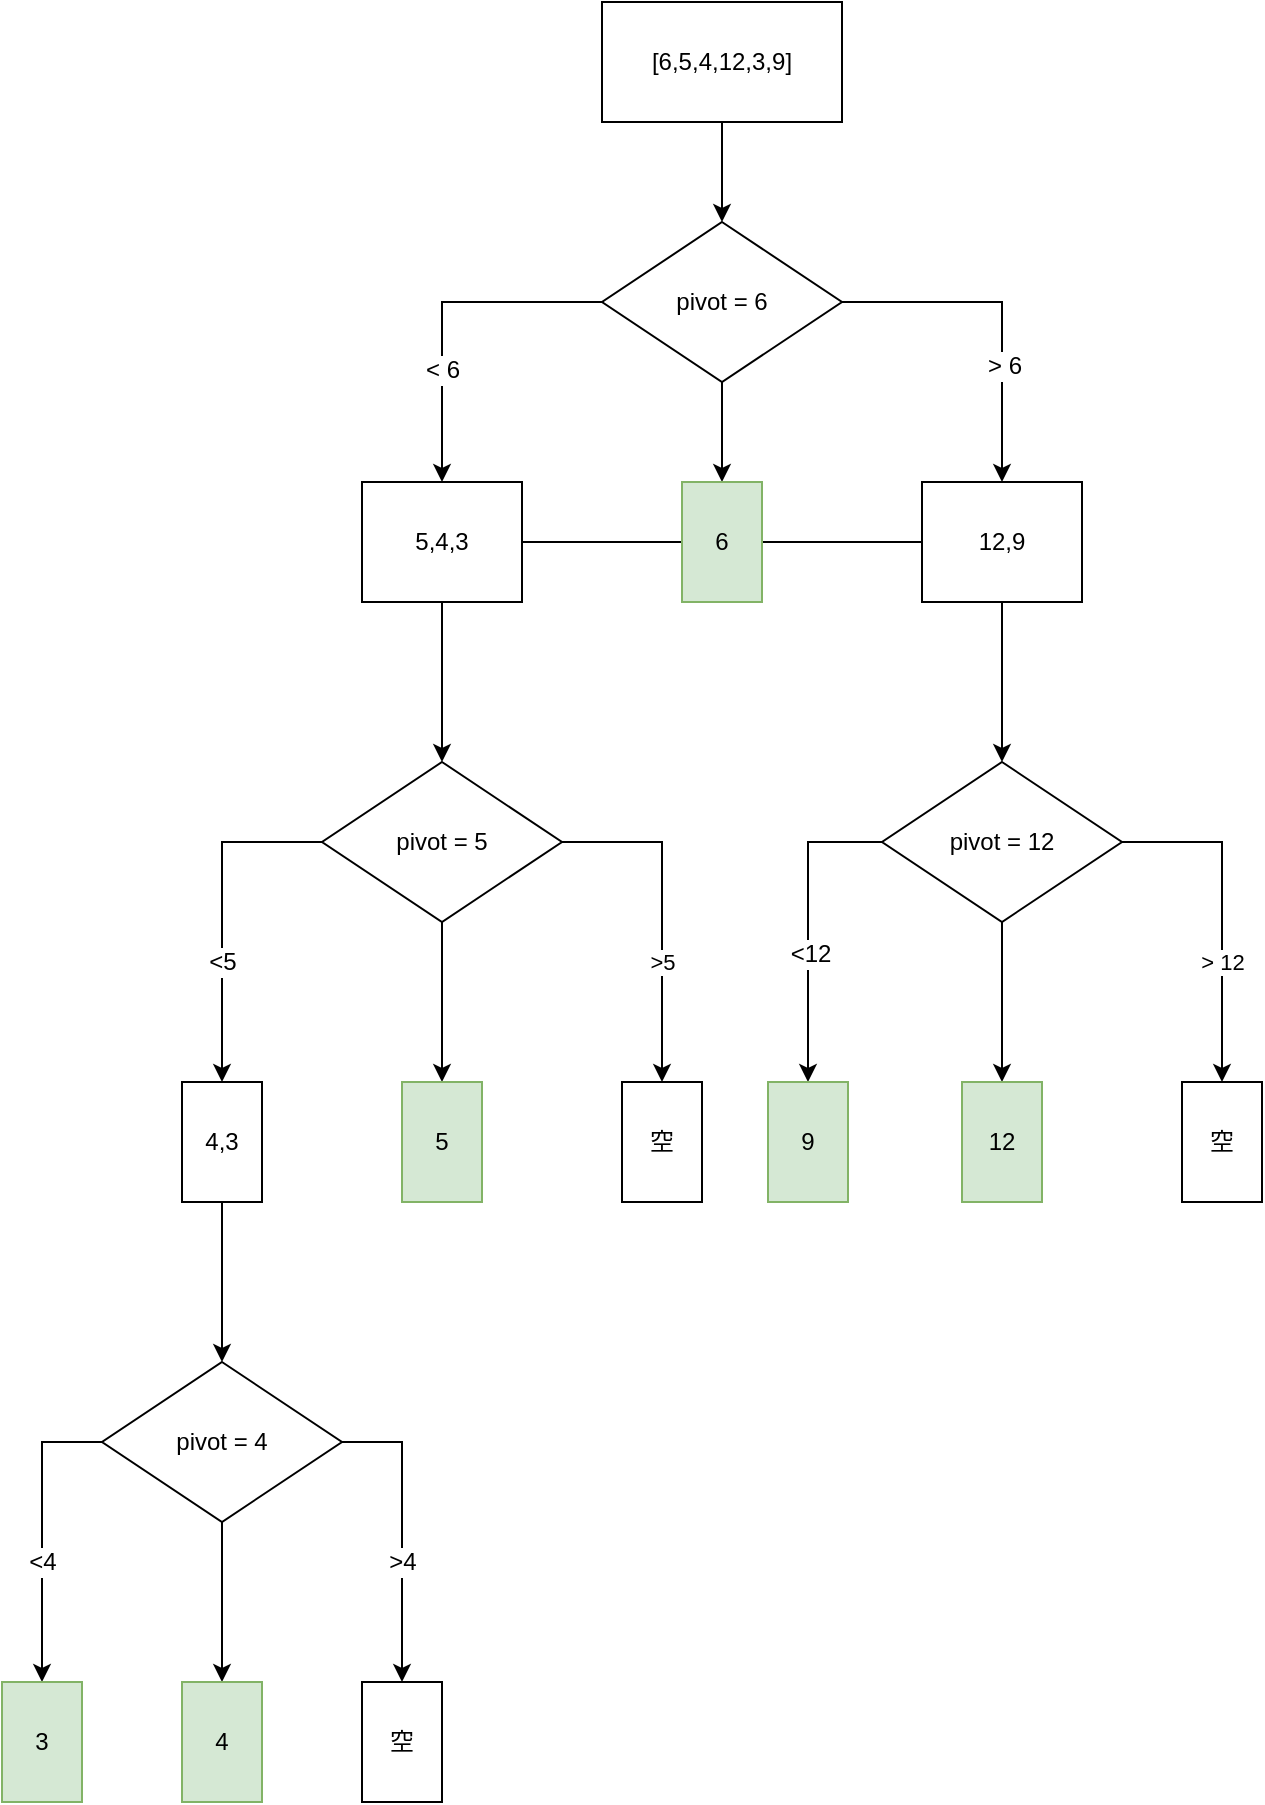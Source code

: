 <mxfile version="12.4.7" type="github">
  <diagram id="O758KTrr7liuaa_ls6n9" name="第 1 页">
    <mxGraphModel dx="1424" dy="768" grid="1" gridSize="10" guides="1" tooltips="1" connect="1" arrows="1" fold="1" page="1" pageScale="1" pageWidth="827" pageHeight="1169" math="1" shadow="0">
      <root>
        <mxCell id="0"/>
        <mxCell id="1" parent="0"/>
        <mxCell id="smJ_Glh9SqQhHsjIq0Uy-3" value="" style="edgeStyle=orthogonalEdgeStyle;rounded=0;orthogonalLoop=1;jettySize=auto;html=1;entryX=0.5;entryY=0;entryDx=0;entryDy=0;" parent="1" source="smJ_Glh9SqQhHsjIq0Uy-1" target="smJ_Glh9SqQhHsjIq0Uy-4" edge="1">
          <mxGeometry relative="1" as="geometry">
            <mxPoint x="370" y="320" as="targetPoint"/>
          </mxGeometry>
        </mxCell>
        <mxCell id="smJ_Glh9SqQhHsjIq0Uy-1" value="[6,5,4,12,3,9]" style="rounded=0;whiteSpace=wrap;html=1;" parent="1" vertex="1">
          <mxGeometry x="310" y="240" width="120" height="60" as="geometry"/>
        </mxCell>
        <mxCell id="smJ_Glh9SqQhHsjIq0Uy-7" value="" style="edgeStyle=orthogonalEdgeStyle;rounded=0;orthogonalLoop=1;jettySize=auto;html=1;" parent="1" source="smJ_Glh9SqQhHsjIq0Uy-4" edge="1">
          <mxGeometry relative="1" as="geometry">
            <mxPoint x="370" y="480" as="targetPoint"/>
          </mxGeometry>
        </mxCell>
        <mxCell id="smJ_Glh9SqQhHsjIq0Uy-12" value="" style="edgeStyle=orthogonalEdgeStyle;rounded=0;orthogonalLoop=1;jettySize=auto;html=1;endArrow=classic;endFill=1;entryX=0.5;entryY=0;entryDx=0;entryDy=0;" parent="1" source="smJ_Glh9SqQhHsjIq0Uy-4" target="smJ_Glh9SqQhHsjIq0Uy-9" edge="1">
          <mxGeometry relative="1" as="geometry">
            <mxPoint x="230" y="360" as="targetPoint"/>
          </mxGeometry>
        </mxCell>
        <mxCell id="smJ_Glh9SqQhHsjIq0Uy-13" value="&amp;lt; 6" style="text;html=1;align=center;verticalAlign=middle;resizable=0;points=[];labelBackgroundColor=#ffffff;" parent="smJ_Glh9SqQhHsjIq0Uy-12" vertex="1" connectable="0">
          <mxGeometry x="0.078" y="1" relative="1" as="geometry">
            <mxPoint x="-1" y="22" as="offset"/>
          </mxGeometry>
        </mxCell>
        <mxCell id="smJ_Glh9SqQhHsjIq0Uy-15" value="" style="edgeStyle=orthogonalEdgeStyle;rounded=0;orthogonalLoop=1;jettySize=auto;html=1;endArrow=classic;endFill=1;entryX=0.5;entryY=0;entryDx=0;entryDy=0;" parent="1" source="smJ_Glh9SqQhHsjIq0Uy-4" target="smJ_Glh9SqQhHsjIq0Uy-16" edge="1">
          <mxGeometry relative="1" as="geometry">
            <mxPoint x="510" y="360" as="targetPoint"/>
          </mxGeometry>
        </mxCell>
        <mxCell id="smJ_Glh9SqQhHsjIq0Uy-18" value="&amp;gt; 6&lt;br&gt;" style="text;html=1;align=center;verticalAlign=middle;resizable=0;points=[];labelBackgroundColor=#ffffff;" parent="smJ_Glh9SqQhHsjIq0Uy-15" vertex="1" connectable="0">
          <mxGeometry x="0.32" y="1" relative="1" as="geometry">
            <mxPoint as="offset"/>
          </mxGeometry>
        </mxCell>
        <mxCell id="smJ_Glh9SqQhHsjIq0Uy-4" value="pivot = 6" style="rhombus;whiteSpace=wrap;html=1;rounded=0;shadow=0;" parent="1" vertex="1">
          <mxGeometry x="310" y="350" width="120" height="80" as="geometry"/>
        </mxCell>
        <mxCell id="smJ_Glh9SqQhHsjIq0Uy-10" value="" style="edgeStyle=orthogonalEdgeStyle;rounded=0;orthogonalLoop=1;jettySize=auto;html=1;endArrow=none;endFill=0;" parent="1" source="smJ_Glh9SqQhHsjIq0Uy-8" target="smJ_Glh9SqQhHsjIq0Uy-9" edge="1">
          <mxGeometry relative="1" as="geometry"/>
        </mxCell>
        <mxCell id="smJ_Glh9SqQhHsjIq0Uy-17" value="" style="edgeStyle=orthogonalEdgeStyle;rounded=0;orthogonalLoop=1;jettySize=auto;html=1;endArrow=none;endFill=0;" parent="1" source="smJ_Glh9SqQhHsjIq0Uy-8" target="smJ_Glh9SqQhHsjIq0Uy-16" edge="1">
          <mxGeometry relative="1" as="geometry"/>
        </mxCell>
        <mxCell id="smJ_Glh9SqQhHsjIq0Uy-8" value="6" style="rounded=0;whiteSpace=wrap;html=1;fillColor=#d5e8d4;strokeColor=#82b366;" parent="1" vertex="1">
          <mxGeometry x="350" y="480" width="40" height="60" as="geometry"/>
        </mxCell>
        <mxCell id="smJ_Glh9SqQhHsjIq0Uy-20" value="" style="edgeStyle=orthogonalEdgeStyle;rounded=0;orthogonalLoop=1;jettySize=auto;html=1;endArrow=classic;endFill=1;" parent="1" source="smJ_Glh9SqQhHsjIq0Uy-9" edge="1">
          <mxGeometry relative="1" as="geometry">
            <mxPoint x="230" y="620" as="targetPoint"/>
          </mxGeometry>
        </mxCell>
        <mxCell id="smJ_Glh9SqQhHsjIq0Uy-9" value="5,4,3" style="rounded=0;whiteSpace=wrap;html=1;" parent="1" vertex="1">
          <mxGeometry x="190" y="480" width="80" height="60" as="geometry"/>
        </mxCell>
        <mxCell id="smJ_Glh9SqQhHsjIq0Uy-47" value="" style="edgeStyle=orthogonalEdgeStyle;rounded=0;orthogonalLoop=1;jettySize=auto;html=1;endArrow=classic;endFill=1;" parent="1" source="smJ_Glh9SqQhHsjIq0Uy-16" edge="1">
          <mxGeometry relative="1" as="geometry">
            <mxPoint x="510" y="620" as="targetPoint"/>
          </mxGeometry>
        </mxCell>
        <mxCell id="smJ_Glh9SqQhHsjIq0Uy-16" value="12,9" style="rounded=0;whiteSpace=wrap;html=1;" parent="1" vertex="1">
          <mxGeometry x="470" y="480" width="80" height="60" as="geometry"/>
        </mxCell>
        <mxCell id="smJ_Glh9SqQhHsjIq0Uy-23" value="" style="edgeStyle=orthogonalEdgeStyle;rounded=0;orthogonalLoop=1;jettySize=auto;html=1;endArrow=classic;endFill=1;" parent="1" source="smJ_Glh9SqQhHsjIq0Uy-21" edge="1">
          <mxGeometry relative="1" as="geometry">
            <mxPoint x="230" y="780" as="targetPoint"/>
          </mxGeometry>
        </mxCell>
        <mxCell id="smJ_Glh9SqQhHsjIq0Uy-26" value="" style="edgeStyle=orthogonalEdgeStyle;rounded=0;orthogonalLoop=1;jettySize=auto;html=1;endArrow=classic;endFill=1;" parent="1" source="smJ_Glh9SqQhHsjIq0Uy-21" target="smJ_Glh9SqQhHsjIq0Uy-27" edge="1">
          <mxGeometry relative="1" as="geometry">
            <mxPoint x="90" y="660" as="targetPoint"/>
          </mxGeometry>
        </mxCell>
        <mxCell id="smJ_Glh9SqQhHsjIq0Uy-31" value="&amp;lt;5" style="text;html=1;align=center;verticalAlign=middle;resizable=0;points=[];labelBackgroundColor=#ffffff;" parent="smJ_Glh9SqQhHsjIq0Uy-26" vertex="1" connectable="0">
          <mxGeometry x="0.353" y="-1" relative="1" as="geometry">
            <mxPoint x="1" y="-5" as="offset"/>
          </mxGeometry>
        </mxCell>
        <mxCell id="smJ_Glh9SqQhHsjIq0Uy-29" value="&amp;gt;5&lt;br&gt;" style="edgeStyle=orthogonalEdgeStyle;rounded=0;orthogonalLoop=1;jettySize=auto;html=1;endArrow=classic;endFill=1;entryX=0.5;entryY=0;entryDx=0;entryDy=0;" parent="1" source="smJ_Glh9SqQhHsjIq0Uy-21" target="smJ_Glh9SqQhHsjIq0Uy-30" edge="1">
          <mxGeometry x="0.294" relative="1" as="geometry">
            <mxPoint x="360" y="700" as="targetPoint"/>
            <mxPoint as="offset"/>
          </mxGeometry>
        </mxCell>
        <mxCell id="smJ_Glh9SqQhHsjIq0Uy-21" value="pivot = 5" style="rhombus;whiteSpace=wrap;html=1;" parent="1" vertex="1">
          <mxGeometry x="170" y="620" width="120" height="80" as="geometry"/>
        </mxCell>
        <mxCell id="smJ_Glh9SqQhHsjIq0Uy-24" value="5" style="rounded=0;whiteSpace=wrap;html=1;fillColor=#d5e8d4;strokeColor=#82b366;" parent="1" vertex="1">
          <mxGeometry x="210" y="780" width="40" height="60" as="geometry"/>
        </mxCell>
        <mxCell id="smJ_Glh9SqQhHsjIq0Uy-33" value="" style="edgeStyle=orthogonalEdgeStyle;rounded=0;orthogonalLoop=1;jettySize=auto;html=1;endArrow=classic;endFill=1;" parent="1" source="smJ_Glh9SqQhHsjIq0Uy-27" edge="1">
          <mxGeometry relative="1" as="geometry">
            <mxPoint x="120" y="920" as="targetPoint"/>
          </mxGeometry>
        </mxCell>
        <mxCell id="smJ_Glh9SqQhHsjIq0Uy-27" value="4,3" style="rounded=0;whiteSpace=wrap;html=1;" parent="1" vertex="1">
          <mxGeometry x="100" y="780" width="40" height="60" as="geometry"/>
        </mxCell>
        <mxCell id="smJ_Glh9SqQhHsjIq0Uy-30" value="空" style="rounded=0;whiteSpace=wrap;html=1;" parent="1" vertex="1">
          <mxGeometry x="320" y="780" width="40" height="60" as="geometry"/>
        </mxCell>
        <mxCell id="smJ_Glh9SqQhHsjIq0Uy-36" value="" style="edgeStyle=orthogonalEdgeStyle;rounded=0;orthogonalLoop=1;jettySize=auto;html=1;endArrow=classic;endFill=1;" parent="1" source="smJ_Glh9SqQhHsjIq0Uy-34" edge="1">
          <mxGeometry relative="1" as="geometry">
            <mxPoint x="120" y="1080" as="targetPoint"/>
          </mxGeometry>
        </mxCell>
        <mxCell id="smJ_Glh9SqQhHsjIq0Uy-39" value="" style="edgeStyle=orthogonalEdgeStyle;rounded=0;orthogonalLoop=1;jettySize=auto;html=1;endArrow=classic;endFill=1;" parent="1" source="smJ_Glh9SqQhHsjIq0Uy-34" target="smJ_Glh9SqQhHsjIq0Uy-40" edge="1">
          <mxGeometry relative="1" as="geometry">
            <mxPoint x="-20" y="960" as="targetPoint"/>
          </mxGeometry>
        </mxCell>
        <mxCell id="smJ_Glh9SqQhHsjIq0Uy-44" value="&amp;lt;4" style="text;html=1;align=center;verticalAlign=middle;resizable=0;points=[];labelBackgroundColor=#ffffff;" parent="smJ_Glh9SqQhHsjIq0Uy-39" vertex="1" connectable="0">
          <mxGeometry x="0.147" y="-1" relative="1" as="geometry">
            <mxPoint x="1" y="4" as="offset"/>
          </mxGeometry>
        </mxCell>
        <mxCell id="smJ_Glh9SqQhHsjIq0Uy-42" value="" style="edgeStyle=orthogonalEdgeStyle;rounded=0;orthogonalLoop=1;jettySize=auto;html=1;endArrow=classic;endFill=1;entryX=0.5;entryY=0;entryDx=0;entryDy=0;" parent="1" source="smJ_Glh9SqQhHsjIq0Uy-34" target="smJ_Glh9SqQhHsjIq0Uy-43" edge="1">
          <mxGeometry relative="1" as="geometry">
            <mxPoint x="260" y="960" as="targetPoint"/>
          </mxGeometry>
        </mxCell>
        <mxCell id="smJ_Glh9SqQhHsjIq0Uy-45" value="&amp;gt;4" style="text;html=1;align=center;verticalAlign=middle;resizable=0;points=[];labelBackgroundColor=#ffffff;" parent="smJ_Glh9SqQhHsjIq0Uy-42" vertex="1" connectable="0">
          <mxGeometry x="0.253" y="-1" relative="1" as="geometry">
            <mxPoint x="1" y="-4" as="offset"/>
          </mxGeometry>
        </mxCell>
        <mxCell id="smJ_Glh9SqQhHsjIq0Uy-34" value="pivot = 4" style="rhombus;whiteSpace=wrap;html=1;" parent="1" vertex="1">
          <mxGeometry x="60" y="920" width="120" height="80" as="geometry"/>
        </mxCell>
        <mxCell id="smJ_Glh9SqQhHsjIq0Uy-37" value="4" style="rounded=0;whiteSpace=wrap;html=1;fillColor=#d5e8d4;strokeColor=#82b366;" parent="1" vertex="1">
          <mxGeometry x="100" y="1080" width="40" height="60" as="geometry"/>
        </mxCell>
        <mxCell id="smJ_Glh9SqQhHsjIq0Uy-40" value="3" style="rounded=0;whiteSpace=wrap;html=1;fillColor=#d5e8d4;strokeColor=#82b366;" parent="1" vertex="1">
          <mxGeometry x="10" y="1080" width="40" height="60" as="geometry"/>
        </mxCell>
        <mxCell id="smJ_Glh9SqQhHsjIq0Uy-43" value="空" style="rounded=0;whiteSpace=wrap;html=1;" parent="1" vertex="1">
          <mxGeometry x="190" y="1080" width="40" height="60" as="geometry"/>
        </mxCell>
        <mxCell id="smJ_Glh9SqQhHsjIq0Uy-50" value="" style="edgeStyle=orthogonalEdgeStyle;rounded=0;orthogonalLoop=1;jettySize=auto;html=1;endArrow=classic;endFill=1;" parent="1" source="smJ_Glh9SqQhHsjIq0Uy-48" edge="1">
          <mxGeometry relative="1" as="geometry">
            <mxPoint x="510" y="780" as="targetPoint"/>
          </mxGeometry>
        </mxCell>
        <mxCell id="smJ_Glh9SqQhHsjIq0Uy-58" value="" style="edgeStyle=orthogonalEdgeStyle;rounded=0;orthogonalLoop=1;jettySize=auto;html=1;endArrow=classic;endFill=1;entryX=0.5;entryY=0;entryDx=0;entryDy=0;" parent="1" source="smJ_Glh9SqQhHsjIq0Uy-48" target="smJ_Glh9SqQhHsjIq0Uy-54" edge="1">
          <mxGeometry relative="1" as="geometry">
            <mxPoint x="370" y="660" as="targetPoint"/>
          </mxGeometry>
        </mxCell>
        <mxCell id="smJ_Glh9SqQhHsjIq0Uy-59" value="&amp;lt;12" style="text;html=1;align=center;verticalAlign=middle;resizable=0;points=[];labelBackgroundColor=#ffffff;" parent="smJ_Glh9SqQhHsjIq0Uy-58" vertex="1" connectable="0">
          <mxGeometry x="0.185" y="1" relative="1" as="geometry">
            <mxPoint as="offset"/>
          </mxGeometry>
        </mxCell>
        <mxCell id="smJ_Glh9SqQhHsjIq0Uy-62" value="&amp;gt; 12&lt;br&gt;" style="edgeStyle=orthogonalEdgeStyle;rounded=0;orthogonalLoop=1;jettySize=auto;html=1;endArrow=classic;endFill=1;" parent="1" source="smJ_Glh9SqQhHsjIq0Uy-48" target="smJ_Glh9SqQhHsjIq0Uy-60" edge="1">
          <mxGeometry x="0.294" relative="1" as="geometry">
            <mxPoint x="650" y="660" as="targetPoint"/>
            <mxPoint as="offset"/>
          </mxGeometry>
        </mxCell>
        <mxCell id="smJ_Glh9SqQhHsjIq0Uy-48" value="pivot = 12" style="rhombus;whiteSpace=wrap;html=1;" parent="1" vertex="1">
          <mxGeometry x="450" y="620" width="120" height="80" as="geometry"/>
        </mxCell>
        <mxCell id="smJ_Glh9SqQhHsjIq0Uy-51" value="12" style="rounded=0;whiteSpace=wrap;html=1;fillColor=#d5e8d4;strokeColor=#82b366;" parent="1" vertex="1">
          <mxGeometry x="490" y="780" width="40" height="60" as="geometry"/>
        </mxCell>
        <mxCell id="smJ_Glh9SqQhHsjIq0Uy-54" value="9" style="rounded=0;whiteSpace=wrap;html=1;fillColor=#d5e8d4;strokeColor=#82b366;" parent="1" vertex="1">
          <mxGeometry x="393" y="780" width="40" height="60" as="geometry"/>
        </mxCell>
        <mxCell id="smJ_Glh9SqQhHsjIq0Uy-60" value="空" style="rounded=0;whiteSpace=wrap;html=1;" parent="1" vertex="1">
          <mxGeometry x="600" y="780" width="40" height="60" as="geometry"/>
        </mxCell>
      </root>
    </mxGraphModel>
  </diagram>
</mxfile>
